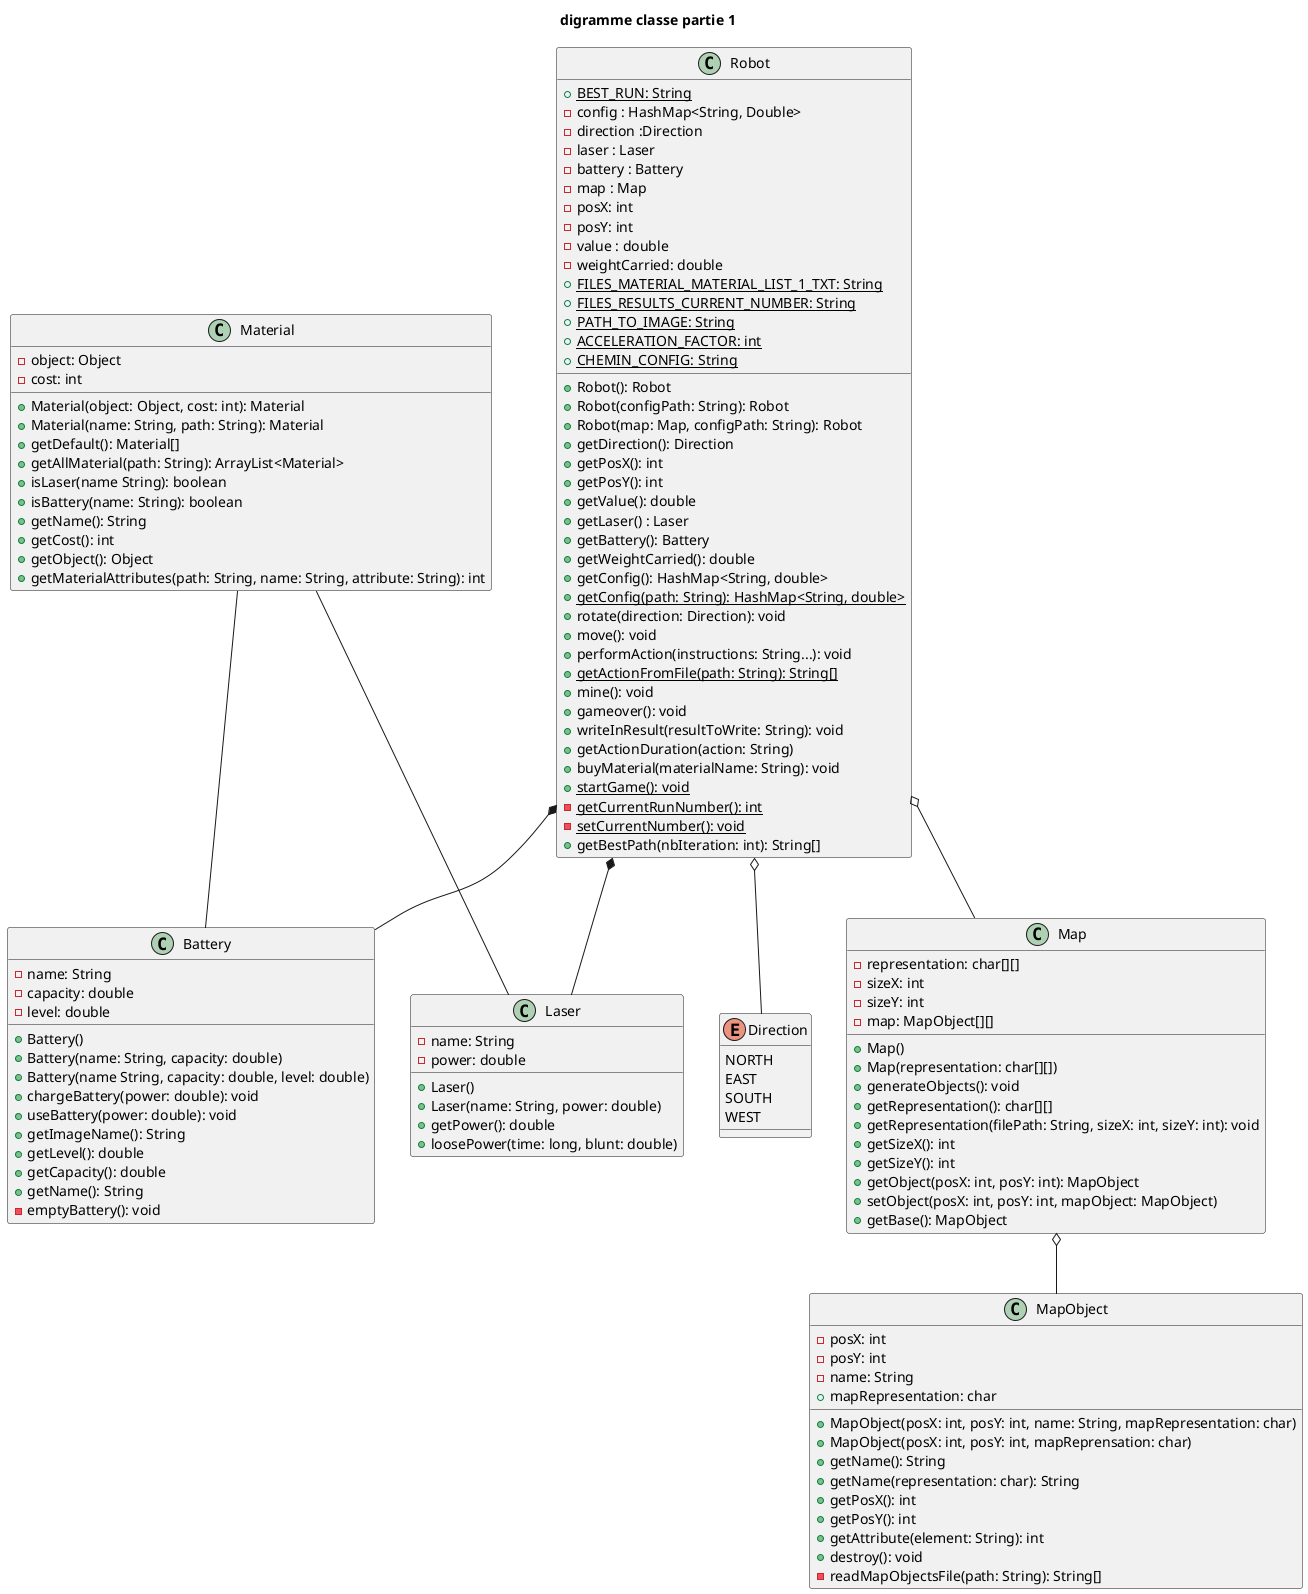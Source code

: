 This file contains the plain text to use with planUml (https://plantuml.com/fr/) to generate the uml diagram



diagram needed for all parts (we need 10 diagrams): 
- cas d'utilisation ✅
- class ✅
- séquence 
- état-transition (2) ✅(1/2)

@startuml diagrammeClassePart1 
title digramme classe partie 1
class Robot {
    {static}+ BEST_RUN: String
    -config : HashMap<String, Double>
    -direction :Direction
    -laser : Laser
    -battery : Battery
    -map : Map
    -posX: int
    -posY: int
    -value : double
    -weightCarried: double
    {static}+ FILES_MATERIAL_MATERIAL_LIST_1_TXT: String
    {static}+ FILES_RESULTS_CURRENT_NUMBER: String
    {static} +PATH_TO_IMAGE: String
    {static} + ACCELERATION_FACTOR: int
    {static} + CHEMIN_CONFIG: String
    +Robot(): Robot
    +Robot(configPath: String): Robot
    +Robot(map: Map, configPath: String): Robot
    +getDirection(): Direction
    +getPosX(): int
    +getPosY(): int
    +getValue(): double
    +getLaser() : Laser
    +getBattery(): Battery
    +getWeightCarried(): double
    + getConfig(): HashMap<String, double>
    +{static} getConfig(path: String): HashMap<String, double>
    +rotate(direction: Direction): void
    +move(): void
    +performAction(instructions: String...): void
    +{static} getActionFromFile(path: String): String[]
    +mine(): void
    +gameover(): void
    +writeInResult(resultToWrite: String): void
    +getActionDuration(action: String)
    +buyMaterial(materialName: String): void
    +{static} startGame(): void
    -{static} getCurrentRunNumber(): int
    -{static} setCurrentNumber(): void
    +getBestPath(nbIteration: int): String[]
}

class Material {
    -object: Object
    -cost: int
    +Material(object: Object, cost: int): Material
    +Material(name: String, path: String): Material
    +getDefault(): Material[]
    +getAllMaterial(path: String): ArrayList<Material>
    +isLaser(name String): boolean
    +isBattery(name: String): boolean
    +getName(): String
    +getCost(): int
    +getObject(): Object
    +getMaterialAttributes(path: String, name: String, attribute: String): int
}

class Battery {
    -name: String
    -capacity: double
    -level: double
    +Battery()
    +Battery(name: String, capacity: double)
    +Battery(name String, capacity: double, level: double)
    +chargeBattery(power: double): void
    +useBattery(power: double): void
    +getImageName(): String
    +getLevel(): double
    +getCapacity(): double
    +getName(): String
    -emptyBattery(): void

}
enum Direction {
    NORTH
    EAST
    SOUTH
    WEST
}

class Laser {
    -name: String
    -power: double
    +Laser()
    +Laser(name: String, power: double)
    +getPower(): double
    +loosePower(time: long, blunt: double)
}

class Map {
    -representation: char[][]
    -sizeX: int
    -sizeY: int
    -map: MapObject[][]
    +Map()
    +Map(representation: char[][])
    +generateObjects(): void
    +getRepresentation(): char[][]
    +getRepresentation(filePath: String, sizeX: int, sizeY: int): void
    +getSizeX(): int
    +getSizeY(): int
    +getObject(posX: int, posY: int): MapObject
    +setObject(posX: int, posY: int, mapObject: MapObject)
    +getBase(): MapObject
}

class MapObject {
    -posX: int
    -posY: int
    -name: String
    +mapRepresentation: char
    +MapObject(posX: int, posY: int, name: String, mapRepresentation: char)
    +MapObject(posX: int, posY: int, mapReprensation: char)
    +getName(): String
    +getName(representation: char): String
    +getPosX(): int
    +getPosY(): int
    +getAttribute(element: String): int
    +destroy(): void
    -readMapObjectsFile(path: String): String[]
}

Robot *-- Battery
Robot *-- Laser
Robot o-- Map
Map o-- MapObject
Material -- Laser
Material -- Battery
Robot o-- Direction
@enduml

diagram cas
@startuml digramCasPart1
title Diagramme cas partie 1
:robot: as robot
rectangle Projet {
robot --(pointer une direction)
(avancer) as (avancer)
(miner) as (miner)
(avancer) ..> (miner): include
robot --(avancer)
(acheter nouveaux équipement) as (acheter)
(installer nouveaux équipement) as (installer)
robot -- (acheter)
(acheter) ..> (installer): include
}
@enduml

Diagram etat-transition (bouger robot)

@startuml digrammeEtatTransition_bougerRobot
title diagramme etat transition bouger robot
[*] --> bougerRobot 
state bougerRobot {
    state Avancer: after(temps déplacement)
    [*] --> Avancer
    Avancer --> miner : [position = position d'un objet]
    Avancer --> [*]
    state miner {
        [*] --> mine 
        mine : after(dureté *100 / efficacité)
        mine --> [*]
    }
    miner -> [*] : [charge robot > charge max]
    miner --> robotDetruit : [batterie <= 0]
}
@enduml

digramm sequence 

@startuml diagrammeSequencePart1
!pragma teoz true
title diagramme sequence partie 1
actor Robot as Robot <<Robot>>
participant Map as Map <<Map>>

Robot -> Map : avancer(direction)
alt position valide
Map --> Robot : nouvelle position
Robot -> Map : objet à la position ? 

alt oui 

Map --> Robot: caractéristique de l'objet
Robot -> Robot ++: mine
deactivate Robot
Robot -> Map : j'ai détruit l'objet

Map -> Map : enlève l'objet de la map
else non
activate Robot
Map --> Robot : case vide
deactivate Robot


end
else position non disponible
Map --> Robot : en dehors de la map\nfin du jeu
destroy Robot

end
@enduml

diagram etat-transition (acheter Materiel - part1)

@startuml diagrammeEtatTransition_acheterMateriel
title diagramme etat transition acheter matériel
[*] --> AcheterMateriel
state AcheterMateriel {
    [*] --> DemandeMateriel
    state c <<choice>>
    DemandeMateriel --> c : [position robot == position base]

    c --> [*] : [non]
    c --> AcheterEquipement : [oui]

    state d <<choice>>
    AcheterEquipement --> d : [robot.value >= materiel.cost]
    d --> [*] : [non]
    d --> EquiperMateriel : [oui]
    EquiperMateriel : entry/robot.value -= materiel.cost
    EquiperMateriel : after(temps_installation)
    EquiperMateriel --> [*]

}
@enduml

diagramme cas (part2)
@startuml diagrammCasPart2
title Diagramme cas partie 2
actor :robot:
rectangle programme {
    left to right direction
robot -- (Instruction P)
robot -- (Instruction G)
robot -- (Instruction D)
robot -- (Instruction M)
robot -- (Instruction K)
robot -- (Déplacer le robot)
robot -- (Attaquer robot à proximité)
robot -- (Soigner robot)
robot -- (Détruire mur)

"Instruction Y" as (Y)
(Déplacer le robot) ..> (Y) : include
(Attaquer robot à proximité) ..> (Y) : include
(Soigner robot) ..> (Y) : include
(Détruire mur) ..> (Y) : include

}
@enduml

diagramme etat transition partie 2 
@startuml
title diagramme etat transition instruction Y (part2)
state c <<choice>>
state RobotDetruit
[*] --> c : instruction Y
c --> bougerRobot : [32 <= V <= 35]
state bougerRobot {
[*] --> Nord : [V == 33]
[*] --> Est : [V == 32]
[*] --> Ouest : [V == 34]
[*] --> Sud : [V == 35]
state d <<choice>>
Nord --> d 
Est --> d
Ouest --> d
Sud --> d 
d --> [*] : bougeRobot [pas de mur]
}
bougerRobot --> [*] : [mur dans la direction voulu]

c --> attaquerRobots : [V == 36]
state attaquerRobots {
    [*] --> energieInitiale
    energieInitiale --> energieFinale : attaque/energie --
    energieFinale  --> [*]
    energieFinale --> RobotDetruit : [energie <= 0]
}
attaquerRobots --> [*]
c --> soignerRobots : [V == 37]
state soignerRobots {
    [*] --> energieRobotInitiale
    [*] --> energieBotsInitiale
    energieRobotInitiale --> energieRobotFinale : soigner/ [energie += nbBots]
    energieBotsInitiale --> energieBotsFinale : soigner/ [energie += 2]
    energieBotsFinale --> [*]
    energieRobotFinale --> [*]
}
soignerRobots --> [*]

c --> détruireMur : [V == 38]
state détruireMur {
    [*] --> energieRobotDébut
    energieRobotDébut --> energieRobotFin : détruitMur/ énergie -= nbMur
    energieRobotFin --> [*]
    energieRobotFin --> RobotDetruit : [energie <= 0]
}
détruireMur --> [*]
@enduml

digramme sequence partie 2
@startuml diagrammeSequencePart2
title diagramme sequence part2
actor robot as robot <<Robot>>
participant "Registre D" as D <<int[]>>
participant "Registre C" as C <<int[]>>
participant "Pile publique" as PP <<int[]>>
participant Map as Map <<Map>>
alt "Instruction P"
    D -> PP : donne valeur ASCII position d
    PP -> PP : empile la valeur
else "Instructin G"
    PP -> PP : dépile x
    PP->PP: x %= 2
    PP->PP : dépile y
    PP -> PP : y %= 2
    PP->PP : empile x &= y
else "Instruction D"
    D -> PP : récupère dernière valeur
    PP --> D : donne dernière valeur
    D -> D : définit D sur la \nvaleur récupérée
else "Instruction M"
    D -> PP : demande dernière valeur
    PP --> D : donne dernière valeur
    D -> D : défninit valeur à \nla position d \nà la valeur récupérée
else "Instruction K"
    C -> D : demande d
    D --> C : donne d
    C -> C : C = d
    D -> D : D = 0
    newpage
else "Instruction Y"
    opt "V == 32"
        robot -> Map : position à droite disponible ?
        opt 
            Map --> robot : oui
            robot -> robot : reste à la même position
        else 
            Map --> robot : non
            robot -> robot : Déplace à droite
        end
    else "V == 33"
        robot -> Map : position en haut disponible ?
        opt 
            Map --> robot : oui
            robot -> robot : reste à la même position
        else 
            Map --> robot : non
            robot -> robot : Déplace en haut
        end
    else "V == 34"
        robot -> Map : position à gauche disponible ?
        
        opt 
            Map --> robot : oui
            robot -> robot : reste à la même position
        else 
            Map --> robot : non
            robot -> robot : Déplace à gauche
        end
    else "V == 35"
        robot -> Map : position en bas disponible ?
        opt 
            Map --> robot : oui
            robot -> robot : reste à la même position
        else 
            Map --> robot : non
            robot -> robot : Déplace à bas
        end
    else "V == 36"
        robot -> robot : Perd 1 point énergie
        opt "énergie <= 0"
            robot -> robot : Destruction
            destroy robot
        end
    else "V == 37"
        robot -> Map : robots à côté ?
        Map --> robot : nombre robot
        robot -> robot : Gagne (nombre robot) point énergie
        opt energie > 10
            robot -> robot : energie = 10
        end
    else "V == 38"
        robot-> Map : nombre mur à côté ? 
        Map --> robot : nombre mur
        Map -> Map : détruit mur
        robot -> robot : Perd (nombre mur) point énergie
        opt "énergie <= 0"
            robot -> robot : Destruction
            destroy robot
        end 
    end
    newpage
else "instruction I"
    PP -> PP : dépile x, y
    PP -> Map : demande valeur position (x, y)
    Map --> PP : donne valeur position (x, y)
    PP -> PP : empile valeur récupérée
else "Instruction inconnue"
    robot -> robot : Destruction
    destroy robot
end 
@enduml

diagramme classe partie 2 
@startuml diagramClassPart2
title Diagramme classe partie 2




package combat {
    package robot {
        class Robot
        class PublicStack
    }
    package map {
        class CombatMap
        class IsNotARobotException
        enum Direction{
            NORTH, SOUTH, WEST, EAST
        }
    }
    class Display
}

class Robot {
    -energy : int
    -posY : int
    -posX : int
    - C :int
    -D: int
    -commandLog : int[]
    -name: String
    +Robot(chosenName : String, posX: int, posY: int): Robot 
    +getPosY(): int
    +getPoxX(): int
    +getCommand(): int
    +getCLogAsString(): String
    +getName(): String
    +getEnergy(): int
    +getCommandTotal(): int
    +initBot(name: String): void 
    +executeCommand(): void
    +moveRobot(dir: Direction): void
    +addEnergy(value: int): void
}

class PublicStack {
    - stack: int[]
    -p: int
    - {static} instance: PublicStack
    + {static} getInstance(): PublicStack
    - PublicStack()
    +getP(): int
    +getSatck(pos: int): int
    +setStack(value: int): void
    +stack(value :int): void
    +unStack(): int
}

class CombatMap {
    -path: String
    -sizeX: int
    -sizeY: int
    -energy_battery_value: int
    -robotsNames: ArrayList<String>
    -map: char[][]
    -robots: ArrayList<Robot>
    - {static} turnCount: int
    -{static} MAX_TURN: int
    -{static} instance: CombatMap
    {static}+getInstance(): CombatMap
    -CombatMap()
    +getSizeX(): int
    +getSizeY(): int
    +getMap(): char[][]
    +getRobots(): ArrayList<Robots>
    +displayMap(): void
    +getChar(x: int, y: int): char
    +setChat(x: int, y: int, c: char): void
    +moveContent(x1: int, y1: int, x2: int, y2: int): boolean
    +damageRobots(x: int, y: int): void
    +rechargeRobots(x: int, y: int): void
    +remainingBots(): void
    +destroyWalls(x: int, y: int): void
    +destroyRobots(x: int, y: int)
    +isPosValid(x: int, y: int): boolean
    +getRobot(x: int, y: int) :Robot
    +getLongestCommand(): int
}

class Display {
    +{static} main:(args: String[]): void
    +{static} pane: GridPane
    +{static} map: CombatMap
    +{static} block_size: int
    +{static} STAGE_HEIGHT: int
    +{static} STAGE_WIDTH: int
    +{static} WAIT_BETWEEN_ACTIONS: int
    +{static} generateTexture(x: int, y: int): void
    - {static} getPathFromPos(x: int, y: int): String
    +{static} makeActions(): void
    +{static} updateElement(x: int, y: int): void
    +start(primaryStage: Stage): void
    +{static} performActions(rbs: ArrayList<Robot>): void
    +{static} waitAMoment(): void
}



Display --|> Application
IsNotARobotException --|> Exception
Display *-- CombatMap
CombatMap *-- Robot
Robot -- Direction


@enduml


